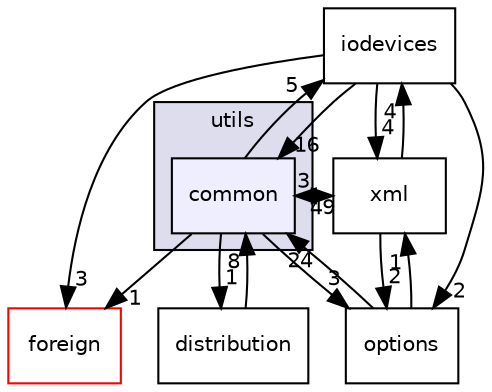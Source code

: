 digraph "common" {
  compound=true
  node [ fontsize="10", fontname="Helvetica"];
  edge [ labelfontsize="10", labelfontname="Helvetica"];
  subgraph clusterdir_313caf1132e152dd9b58bea13a4052ca {
    graph [ bgcolor="#ddddee", pencolor="black", label="utils" fontname="Helvetica", fontsize="10", URL="dir_313caf1132e152dd9b58bea13a4052ca.html"]
  dir_bf12584007c722bc233481bc9c6db799 [shape=box, label="common", style="filled", fillcolor="#eeeeff", pencolor="black", URL="dir_bf12584007c722bc233481bc9c6db799.html"];
  }
  dir_581ffce49224a01af157a30f30164bcb [shape=box label="foreign" fillcolor="white" style="filled" color="red" URL="dir_581ffce49224a01af157a30f30164bcb.html"];
  dir_ca1a855c9d42782f8d691d546fc9ff38 [shape=box label="distribution" URL="dir_ca1a855c9d42782f8d691d546fc9ff38.html"];
  dir_c4828c5112473cf28dde58fa08cfba66 [shape=box label="xml" URL="dir_c4828c5112473cf28dde58fa08cfba66.html"];
  dir_9682fb953a4f9d52c7182abe66d9401d [shape=box label="iodevices" URL="dir_9682fb953a4f9d52c7182abe66d9401d.html"];
  dir_4889560a678991449e59824d8ca39e17 [shape=box label="options" URL="dir_4889560a678991449e59824d8ca39e17.html"];
  dir_bf12584007c722bc233481bc9c6db799->dir_581ffce49224a01af157a30f30164bcb [headlabel="1", labeldistance=1.5 headhref="dir_000002_000011.html"];
  dir_bf12584007c722bc233481bc9c6db799->dir_ca1a855c9d42782f8d691d546fc9ff38 [headlabel="1", labeldistance=1.5 headhref="dir_000002_000016.html"];
  dir_bf12584007c722bc233481bc9c6db799->dir_c4828c5112473cf28dde58fa08cfba66 [headlabel="3", labeldistance=1.5 headhref="dir_000002_000024.html"];
  dir_bf12584007c722bc233481bc9c6db799->dir_9682fb953a4f9d52c7182abe66d9401d [headlabel="5", labeldistance=1.5 headhref="dir_000002_000008.html"];
  dir_bf12584007c722bc233481bc9c6db799->dir_4889560a678991449e59824d8ca39e17 [headlabel="3", labeldistance=1.5 headhref="dir_000002_000061.html"];
  dir_ca1a855c9d42782f8d691d546fc9ff38->dir_bf12584007c722bc233481bc9c6db799 [headlabel="8", labeldistance=1.5 headhref="dir_000016_000002.html"];
  dir_c4828c5112473cf28dde58fa08cfba66->dir_bf12584007c722bc233481bc9c6db799 [headlabel="49", labeldistance=1.5 headhref="dir_000024_000002.html"];
  dir_c4828c5112473cf28dde58fa08cfba66->dir_9682fb953a4f9d52c7182abe66d9401d [headlabel="4", labeldistance=1.5 headhref="dir_000024_000008.html"];
  dir_c4828c5112473cf28dde58fa08cfba66->dir_4889560a678991449e59824d8ca39e17 [headlabel="2", labeldistance=1.5 headhref="dir_000024_000061.html"];
  dir_9682fb953a4f9d52c7182abe66d9401d->dir_bf12584007c722bc233481bc9c6db799 [headlabel="16", labeldistance=1.5 headhref="dir_000008_000002.html"];
  dir_9682fb953a4f9d52c7182abe66d9401d->dir_581ffce49224a01af157a30f30164bcb [headlabel="3", labeldistance=1.5 headhref="dir_000008_000011.html"];
  dir_9682fb953a4f9d52c7182abe66d9401d->dir_c4828c5112473cf28dde58fa08cfba66 [headlabel="4", labeldistance=1.5 headhref="dir_000008_000024.html"];
  dir_9682fb953a4f9d52c7182abe66d9401d->dir_4889560a678991449e59824d8ca39e17 [headlabel="2", labeldistance=1.5 headhref="dir_000008_000061.html"];
  dir_4889560a678991449e59824d8ca39e17->dir_bf12584007c722bc233481bc9c6db799 [headlabel="24", labeldistance=1.5 headhref="dir_000061_000002.html"];
  dir_4889560a678991449e59824d8ca39e17->dir_c4828c5112473cf28dde58fa08cfba66 [headlabel="1", labeldistance=1.5 headhref="dir_000061_000024.html"];
}
